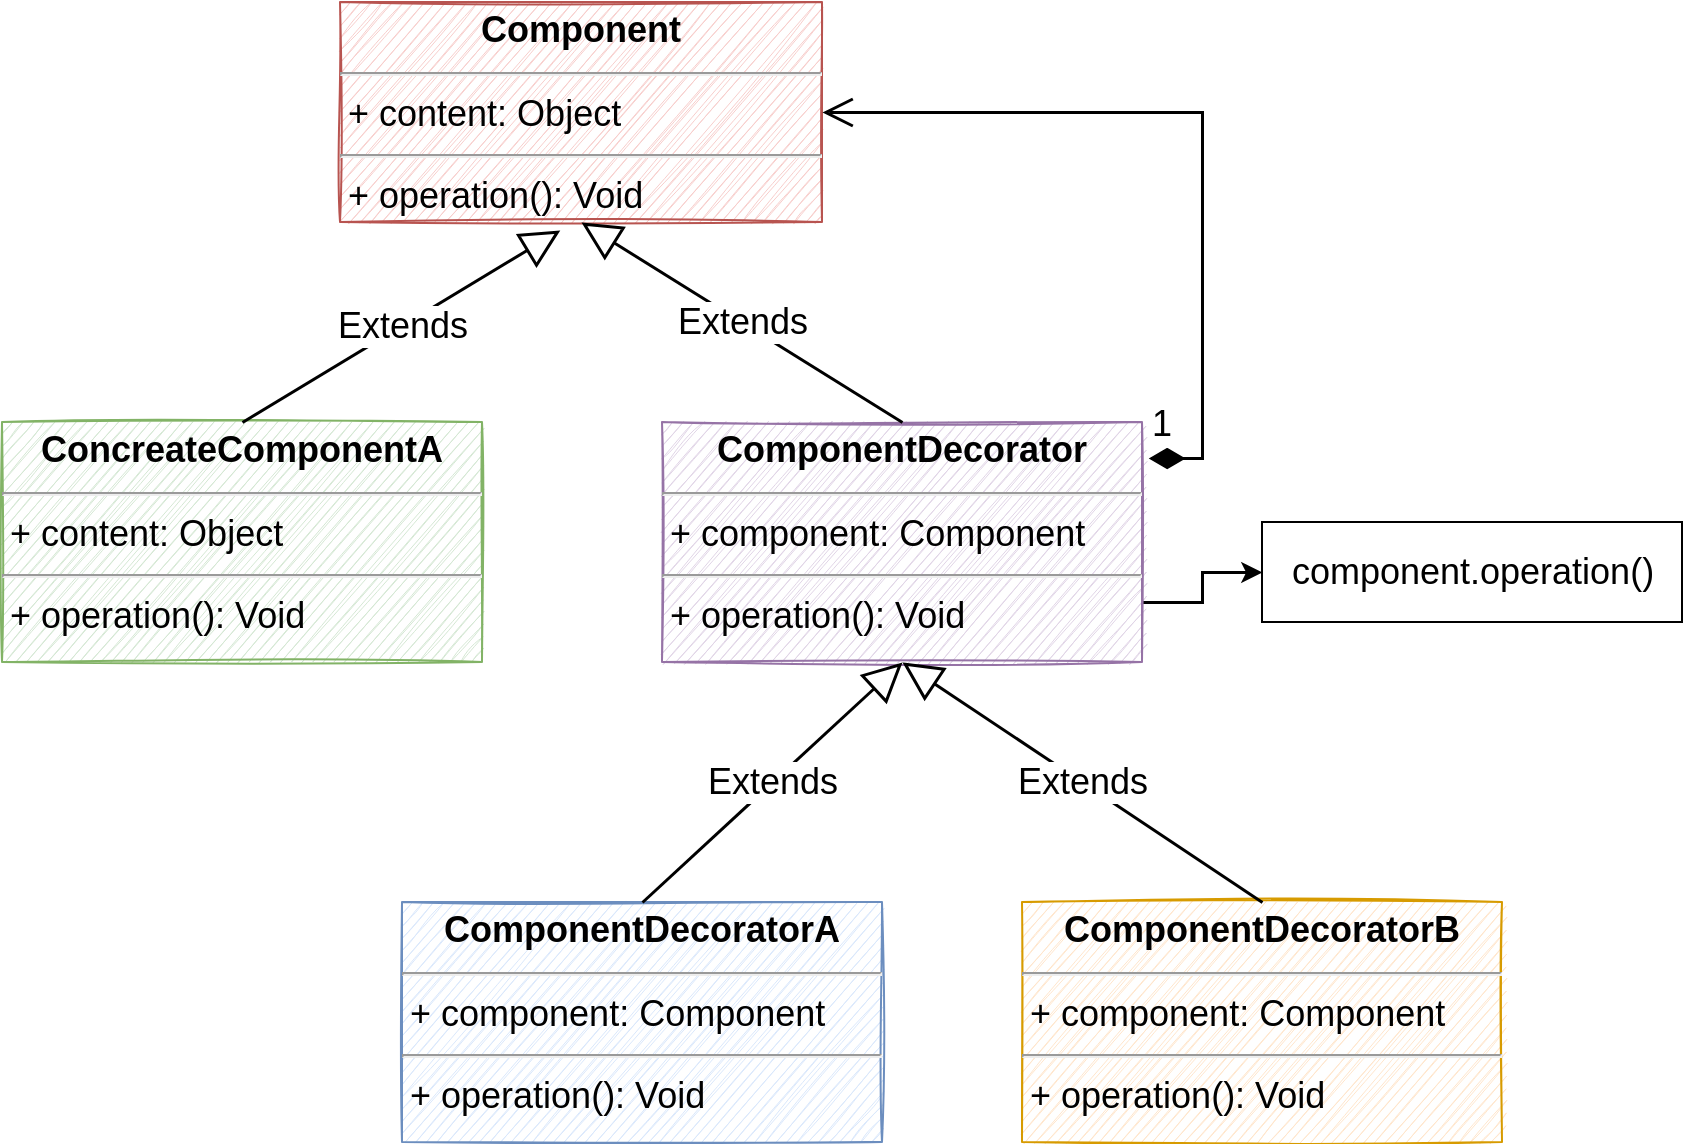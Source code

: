 <mxfile version="20.2.3" type="device"><diagram id="NGm_nT88N8FqhTaewvkt" name="第 1 页"><mxGraphModel dx="1422" dy="878" grid="1" gridSize="10" guides="1" tooltips="1" connect="1" arrows="1" fold="1" page="1" pageScale="1" pageWidth="827" pageHeight="1169" math="0" shadow="0"><root><mxCell id="0"/><mxCell id="1" parent="0"/><mxCell id="nzgdX4_gcwJDahKPTc1k-5" value="&lt;p style=&quot;margin: 4px 0px 0px; text-align: center; font-size: 18px;&quot;&gt;&lt;b style=&quot;font-size: 18px;&quot;&gt;Component&lt;/b&gt;&lt;/p&gt;&lt;hr style=&quot;font-size: 18px;&quot;&gt;&lt;p style=&quot;margin: 0px 0px 0px 4px; font-size: 18px;&quot;&gt;+ content: Object&lt;/p&gt;&lt;hr style=&quot;font-size: 18px;&quot;&gt;&lt;p style=&quot;margin: 0px 0px 0px 4px; font-size: 18px;&quot;&gt;+ operation(): Void&lt;/p&gt;" style="verticalAlign=top;align=left;overflow=fill;fontSize=18;fontFamily=Helvetica;html=1;fillColor=#f8cecc;strokeColor=#b85450;sketch=1;" vertex="1" parent="1"><mxGeometry x="219" y="110" width="241" height="110" as="geometry"/></mxCell><mxCell id="nzgdX4_gcwJDahKPTc1k-6" value="&lt;p style=&quot;margin: 4px 0px 0px; text-align: center; font-size: 18px;&quot;&gt;&lt;b&gt;ConcreateComponentA&lt;/b&gt;&lt;/p&gt;&lt;hr style=&quot;font-size: 18px;&quot;&gt;&lt;p style=&quot;margin: 0px 0px 0px 4px; font-size: 18px;&quot;&gt;+ content: Object&lt;/p&gt;&lt;hr style=&quot;font-size: 18px;&quot;&gt;&lt;p style=&quot;margin: 0px 0px 0px 4px; font-size: 18px;&quot;&gt;+ operation(): Void&lt;/p&gt;" style="verticalAlign=top;align=left;overflow=fill;fontSize=18;fontFamily=Helvetica;html=1;fillColor=#d5e8d4;strokeColor=#82b366;sketch=1;" vertex="1" parent="1"><mxGeometry x="50" y="320" width="240" height="120" as="geometry"/></mxCell><mxCell id="nzgdX4_gcwJDahKPTc1k-9" style="edgeStyle=orthogonalEdgeStyle;rounded=0;orthogonalLoop=1;jettySize=auto;html=1;exitX=1;exitY=0.75;exitDx=0;exitDy=0;fontSize=18;strokeWidth=1.5;" edge="1" parent="1" source="nzgdX4_gcwJDahKPTc1k-7" target="nzgdX4_gcwJDahKPTc1k-8"><mxGeometry relative="1" as="geometry"/></mxCell><mxCell id="nzgdX4_gcwJDahKPTc1k-7" value="&lt;p style=&quot;margin: 4px 0px 0px; text-align: center; font-size: 18px;&quot;&gt;&lt;b&gt;ComponentDecorator&lt;/b&gt;&lt;/p&gt;&lt;hr style=&quot;font-size: 18px;&quot;&gt;&lt;p style=&quot;margin: 0px 0px 0px 4px; font-size: 18px;&quot;&gt;+ component: Component&lt;/p&gt;&lt;hr style=&quot;font-size: 18px;&quot;&gt;&lt;p style=&quot;margin: 0px 0px 0px 4px; font-size: 18px;&quot;&gt;+ operation(): Void&lt;/p&gt;" style="verticalAlign=top;align=left;overflow=fill;fontSize=18;fontFamily=Helvetica;html=1;fillColor=#e1d5e7;strokeColor=#9673a6;sketch=1;" vertex="1" parent="1"><mxGeometry x="380" y="320" width="240" height="120" as="geometry"/></mxCell><mxCell id="nzgdX4_gcwJDahKPTc1k-8" value="component.operation()" style="html=1;fontSize=18;" vertex="1" parent="1"><mxGeometry x="680" y="370" width="210" height="50" as="geometry"/></mxCell><mxCell id="nzgdX4_gcwJDahKPTc1k-10" value="Extends" style="endArrow=block;endSize=16;endFill=0;html=1;rounded=0;fontSize=18;strokeWidth=1.5;entryX=0.456;entryY=1.036;entryDx=0;entryDy=0;entryPerimeter=0;exitX=0.5;exitY=0;exitDx=0;exitDy=0;" edge="1" parent="1" source="nzgdX4_gcwJDahKPTc1k-6" target="nzgdX4_gcwJDahKPTc1k-5"><mxGeometry width="160" relative="1" as="geometry"><mxPoint x="20" y="290" as="sourcePoint"/><mxPoint x="180" y="290" as="targetPoint"/></mxGeometry></mxCell><mxCell id="nzgdX4_gcwJDahKPTc1k-11" value="Extends" style="endArrow=block;endSize=16;endFill=0;html=1;rounded=0;fontSize=18;strokeWidth=1.5;entryX=0.5;entryY=1;entryDx=0;entryDy=0;exitX=0.5;exitY=0;exitDx=0;exitDy=0;" edge="1" parent="1" source="nzgdX4_gcwJDahKPTc1k-7" target="nzgdX4_gcwJDahKPTc1k-5"><mxGeometry width="160" relative="1" as="geometry"><mxPoint x="330" y="440" as="sourcePoint"/><mxPoint x="490" y="440" as="targetPoint"/></mxGeometry></mxCell><mxCell id="nzgdX4_gcwJDahKPTc1k-14" value="1" style="endArrow=open;html=1;endSize=12;startArrow=diamondThin;startSize=14;startFill=1;edgeStyle=orthogonalEdgeStyle;align=left;verticalAlign=bottom;rounded=0;fontSize=18;strokeWidth=1.5;entryX=1;entryY=0.5;entryDx=0;entryDy=0;exitX=1.013;exitY=0.15;exitDx=0;exitDy=0;exitPerimeter=0;" edge="1" parent="1" source="nzgdX4_gcwJDahKPTc1k-7" target="nzgdX4_gcwJDahKPTc1k-5"><mxGeometry x="-1" y="3" relative="1" as="geometry"><mxPoint x="600" y="260" as="sourcePoint"/><mxPoint x="760" y="260" as="targetPoint"/><Array as="points"><mxPoint x="650" y="338"/><mxPoint x="650" y="165"/></Array></mxGeometry></mxCell><mxCell id="nzgdX4_gcwJDahKPTc1k-15" value="&lt;p style=&quot;margin: 4px 0px 0px; text-align: center; font-size: 18px;&quot;&gt;&lt;b&gt;ComponentDecoratorA&lt;/b&gt;&lt;/p&gt;&lt;hr style=&quot;font-size: 18px;&quot;&gt;&lt;p style=&quot;margin: 0px 0px 0px 4px; font-size: 18px;&quot;&gt;+ component: Component&lt;/p&gt;&lt;hr style=&quot;font-size: 18px;&quot;&gt;&lt;p style=&quot;margin: 0px 0px 0px 4px; font-size: 18px;&quot;&gt;+ operation(): Void&lt;/p&gt;" style="verticalAlign=top;align=left;overflow=fill;fontSize=18;fontFamily=Helvetica;html=1;fillColor=#dae8fc;strokeColor=#6c8ebf;sketch=1;" vertex="1" parent="1"><mxGeometry x="250" y="560" width="240" height="120" as="geometry"/></mxCell><mxCell id="nzgdX4_gcwJDahKPTc1k-16" value="&lt;p style=&quot;margin: 4px 0px 0px; text-align: center; font-size: 18px;&quot;&gt;&lt;b&gt;ComponentDecoratorB&lt;/b&gt;&lt;/p&gt;&lt;hr style=&quot;font-size: 18px;&quot;&gt;&lt;p style=&quot;margin: 0px 0px 0px 4px; font-size: 18px;&quot;&gt;+ component: Component&lt;/p&gt;&lt;hr style=&quot;font-size: 18px;&quot;&gt;&lt;p style=&quot;margin: 0px 0px 0px 4px; font-size: 18px;&quot;&gt;+ operation(): Void&lt;/p&gt;" style="verticalAlign=top;align=left;overflow=fill;fontSize=18;fontFamily=Helvetica;html=1;fillColor=#ffe6cc;strokeColor=#d79b00;sketch=1;" vertex="1" parent="1"><mxGeometry x="560" y="560" width="240" height="120" as="geometry"/></mxCell><mxCell id="nzgdX4_gcwJDahKPTc1k-17" value="Extends" style="endArrow=block;endSize=16;endFill=0;html=1;rounded=0;fontSize=18;strokeWidth=1.5;entryX=0.5;entryY=1;entryDx=0;entryDy=0;exitX=0.5;exitY=0;exitDx=0;exitDy=0;" edge="1" parent="1" source="nzgdX4_gcwJDahKPTc1k-15" target="nzgdX4_gcwJDahKPTc1k-7"><mxGeometry width="160" relative="1" as="geometry"><mxPoint x="180" y="560" as="sourcePoint"/><mxPoint x="340" y="560" as="targetPoint"/></mxGeometry></mxCell><mxCell id="nzgdX4_gcwJDahKPTc1k-18" value="Extends" style="endArrow=block;endSize=16;endFill=0;html=1;rounded=0;fontSize=18;strokeWidth=1.5;entryX=0.5;entryY=1;entryDx=0;entryDy=0;exitX=0.5;exitY=0;exitDx=0;exitDy=0;" edge="1" parent="1" source="nzgdX4_gcwJDahKPTc1k-16" target="nzgdX4_gcwJDahKPTc1k-7"><mxGeometry width="160" relative="1" as="geometry"><mxPoint x="320" y="595" as="sourcePoint"/><mxPoint x="510" y="450" as="targetPoint"/></mxGeometry></mxCell></root></mxGraphModel></diagram></mxfile>